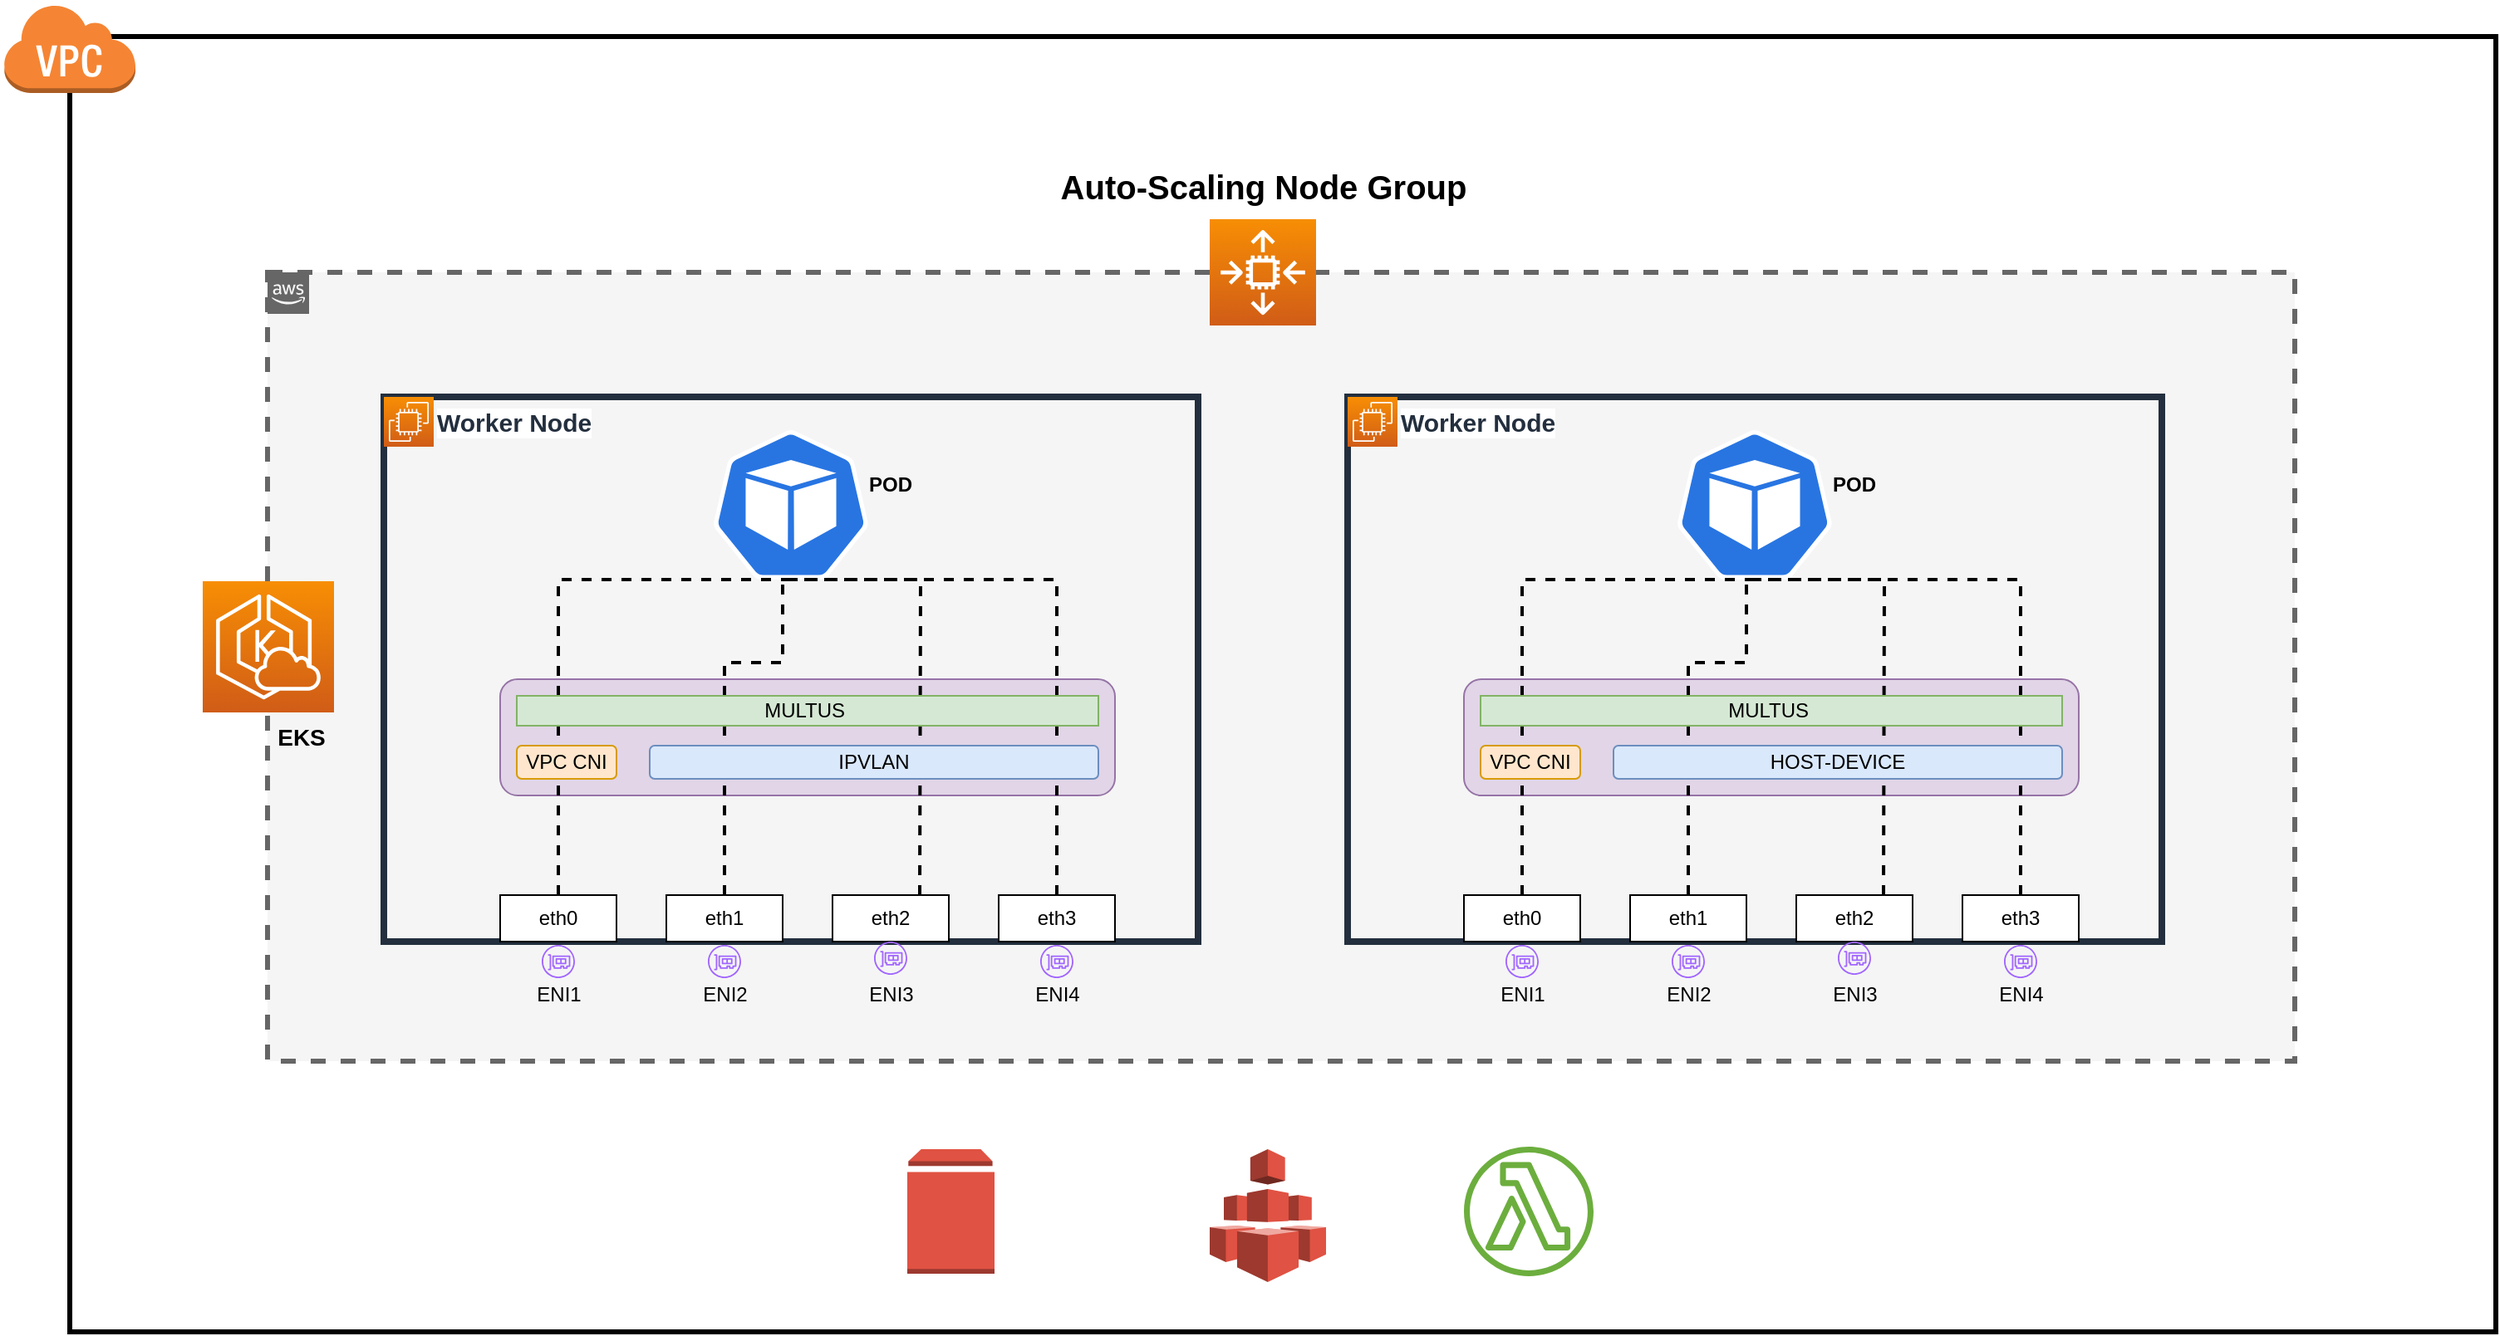 <mxfile version="15.5.9" type="github">
  <diagram id="Ht1M8jgEwFfnCIfOTk4-" name="Page-1">
    <mxGraphModel dx="1455" dy="986" grid="1" gridSize="10" guides="1" tooltips="1" connect="1" arrows="1" fold="1" page="1" pageScale="1" pageWidth="1169" pageHeight="827" math="0" shadow="0">
      <root>
        <mxCell id="0" />
        <mxCell id="1" parent="0" />
        <mxCell id="gU0P7Zyu-yOwMkjjiY7t-89" value="" style="points=[[0,0],[0.25,0],[0.5,0],[0.75,0],[1,0],[1,0.25],[1,0.5],[1,0.75],[1,1],[0.75,1],[0.5,1],[0.25,1],[0,1],[0,0.75],[0,0.5],[0,0.25]];outlineConnect=0;html=1;whiteSpace=wrap;fontSize=12;fontStyle=0;shape=mxgraph.aws4.group;grIcon=mxgraph.aws4.group_aws_cloud_alt;verticalAlign=top;align=left;spacingLeft=30;dashed=0;labelBackgroundColor=#ffffff;strokeWidth=3;" vertex="1" parent="1">
          <mxGeometry x="180" y="330" width="1460" height="780" as="geometry" />
        </mxCell>
        <mxCell id="UEzPUAAOIrF-is8g5C7q-75" value="" style="points=[[0,0],[0.25,0],[0.5,0],[0.75,0],[1,0],[1,0.25],[1,0.5],[1,0.75],[1,1],[0.75,1],[0.5,1],[0.25,1],[0,1],[0,0.75],[0,0.5],[0,0.25]];outlineConnect=0;html=1;whiteSpace=wrap;fontSize=12;fontStyle=0;shape=mxgraph.aws4.group;grIcon=mxgraph.aws4.group_aws_cloud_alt;strokeColor=#666666;fillColor=#f5f5f5;verticalAlign=top;align=left;spacingLeft=30;dashed=1;labelBackgroundColor=#ffffff;strokeWidth=3;fontColor=#333333;" parent="1" vertex="1">
          <mxGeometry x="299" y="472" width="1220" height="475" as="geometry" />
        </mxCell>
        <mxCell id="UEzPUAAOIrF-is8g5C7q-74" value="&lt;font style=&quot;font-size: 15px&quot;&gt;&lt;b&gt;Worker Node&lt;/b&gt;&lt;/font&gt;" style="points=[[0,0],[0.25,0],[0.5,0],[0.75,0],[1,0],[1,0.25],[1,0.5],[1,0.75],[1,1],[0.75,1],[0.5,1],[0.25,1],[0,1],[0,0.75],[0,0.5],[0,0.25]];outlineConnect=0;gradientColor=none;html=1;whiteSpace=wrap;fontSize=12;fontStyle=0;shape=mxgraph.aws4.group;grIcon=mxgraph.aws4.group_aws_cloud_alt;strokeColor=#232F3E;fillColor=none;verticalAlign=top;align=left;spacingLeft=30;fontColor=#232F3E;labelBackgroundColor=#ffffff;strokeWidth=4;" parent="1" vertex="1">
          <mxGeometry x="369" y="547" width="490" height="328" as="geometry" />
        </mxCell>
        <mxCell id="gU0P7Zyu-yOwMkjjiY7t-1" value="" style="sketch=0;points=[[0,0,0],[0.25,0,0],[0.5,0,0],[0.75,0,0],[1,0,0],[0,1,0],[0.25,1,0],[0.5,1,0],[0.75,1,0],[1,1,0],[0,0.25,0],[0,0.5,0],[0,0.75,0],[1,0.25,0],[1,0.5,0],[1,0.75,0]];outlineConnect=0;fontColor=#232F3E;gradientColor=#F78E04;gradientDirection=north;fillColor=#D05C17;strokeColor=#ffffff;dashed=0;verticalLabelPosition=bottom;verticalAlign=top;align=center;html=1;fontSize=12;fontStyle=0;aspect=fixed;shape=mxgraph.aws4.resourceIcon;resIcon=mxgraph.aws4.eks_cloud;" vertex="1" parent="1">
          <mxGeometry x="260" y="658" width="79" height="79" as="geometry" />
        </mxCell>
        <mxCell id="gU0P7Zyu-yOwMkjjiY7t-9" value="" style="sketch=0;outlineConnect=0;fontColor=#232F3E;gradientColor=none;fillColor=#A166FF;strokeColor=none;dashed=0;verticalLabelPosition=bottom;verticalAlign=top;align=center;html=1;fontSize=12;fontStyle=0;aspect=fixed;pointerEvents=1;shape=mxgraph.aws4.elastic_network_interface;" vertex="1" parent="1">
          <mxGeometry x="564" y="877" width="20" height="20" as="geometry" />
        </mxCell>
        <mxCell id="gU0P7Zyu-yOwMkjjiY7t-11" value="" style="sketch=0;outlineConnect=0;fontColor=#232F3E;gradientColor=none;fillColor=#A166FF;strokeColor=none;dashed=0;verticalLabelPosition=bottom;verticalAlign=top;align=center;html=1;fontSize=12;fontStyle=0;aspect=fixed;pointerEvents=1;shape=mxgraph.aws4.elastic_network_interface;" vertex="1" parent="1">
          <mxGeometry x="464" y="877" width="20" height="20" as="geometry" />
        </mxCell>
        <mxCell id="gU0P7Zyu-yOwMkjjiY7t-17" value="" style="rounded=1;whiteSpace=wrap;html=1;fillColor=#e1d5e7;strokeColor=#9673a6;" vertex="1" parent="1">
          <mxGeometry x="439" y="717" width="370" height="70" as="geometry" />
        </mxCell>
        <mxCell id="gU0P7Zyu-yOwMkjjiY7t-18" value="" style="sketch=0;points=[[0,0,0],[0.25,0,0],[0.5,0,0],[0.75,0,0],[1,0,0],[0,1,0],[0.25,1,0],[0.5,1,0],[0.75,1,0],[1,1,0],[0,0.25,0],[0,0.5,0],[0,0.75,0],[1,0.25,0],[1,0.5,0],[1,0.75,0]];outlineConnect=0;fontColor=#232F3E;gradientColor=#F78E04;gradientDirection=north;fillColor=#D05C17;strokeColor=#ffffff;dashed=0;verticalLabelPosition=bottom;verticalAlign=top;align=center;html=1;fontSize=12;fontStyle=0;aspect=fixed;shape=mxgraph.aws4.resourceIcon;resIcon=mxgraph.aws4.ec2;" vertex="1" parent="1">
          <mxGeometry x="369" y="547" width="30" height="30" as="geometry" />
        </mxCell>
        <mxCell id="gU0P7Zyu-yOwMkjjiY7t-19" value="eth0" style="rounded=0;whiteSpace=wrap;html=1;" vertex="1" parent="1">
          <mxGeometry x="439" y="847" width="70" height="28" as="geometry" />
        </mxCell>
        <mxCell id="gU0P7Zyu-yOwMkjjiY7t-20" value="eth1" style="rounded=0;whiteSpace=wrap;html=1;" vertex="1" parent="1">
          <mxGeometry x="539" y="847" width="70" height="28" as="geometry" />
        </mxCell>
        <mxCell id="gU0P7Zyu-yOwMkjjiY7t-21" value="eth2" style="rounded=0;whiteSpace=wrap;html=1;" vertex="1" parent="1">
          <mxGeometry x="639" y="847" width="70" height="28" as="geometry" />
        </mxCell>
        <mxCell id="gU0P7Zyu-yOwMkjjiY7t-22" value="eth3" style="rounded=0;whiteSpace=wrap;html=1;" vertex="1" parent="1">
          <mxGeometry x="739" y="847" width="70" height="28" as="geometry" />
        </mxCell>
        <mxCell id="gU0P7Zyu-yOwMkjjiY7t-25" value="" style="sketch=0;outlineConnect=0;fontColor=#232F3E;gradientColor=none;fillColor=#A166FF;strokeColor=none;dashed=0;verticalLabelPosition=bottom;verticalAlign=top;align=center;html=1;fontSize=12;fontStyle=0;aspect=fixed;pointerEvents=1;shape=mxgraph.aws4.elastic_network_interface;" vertex="1" parent="1">
          <mxGeometry x="664" y="875" width="20" height="20" as="geometry" />
        </mxCell>
        <mxCell id="gU0P7Zyu-yOwMkjjiY7t-26" value="" style="sketch=0;outlineConnect=0;fontColor=#232F3E;gradientColor=none;fillColor=#A166FF;strokeColor=none;dashed=0;verticalLabelPosition=bottom;verticalAlign=top;align=center;html=1;fontSize=12;fontStyle=0;aspect=fixed;pointerEvents=1;shape=mxgraph.aws4.elastic_network_interface;" vertex="1" parent="1">
          <mxGeometry x="764" y="877" width="20" height="20" as="geometry" />
        </mxCell>
        <mxCell id="gU0P7Zyu-yOwMkjjiY7t-27" value="" style="sketch=0;html=1;dashed=0;whitespace=wrap;fillColor=#2875E2;strokeColor=#ffffff;points=[[0.005,0.63,0],[0.1,0.2,0],[0.9,0.2,0],[0.5,0,0],[0.995,0.63,0],[0.72,0.99,0],[0.5,1,0],[0.28,0.99,0]];shape=mxgraph.kubernetes.icon;prIcon=pod" vertex="1" parent="1">
          <mxGeometry x="564" y="567" width="100" height="90" as="geometry" />
        </mxCell>
        <mxCell id="gU0P7Zyu-yOwMkjjiY7t-35" value="" style="endArrow=none;dashed=1;html=1;rounded=0;entryX=0.5;entryY=0;entryDx=0;entryDy=0;strokeWidth=2;" edge="1" parent="1" target="gU0P7Zyu-yOwMkjjiY7t-19">
          <mxGeometry width="50" height="50" relative="1" as="geometry">
            <mxPoint x="614" y="657" as="sourcePoint" />
            <mxPoint x="479" y="847" as="targetPoint" />
            <Array as="points">
              <mxPoint x="474" y="657" />
            </Array>
          </mxGeometry>
        </mxCell>
        <mxCell id="gU0P7Zyu-yOwMkjjiY7t-23" value="VPC CNI" style="rounded=1;whiteSpace=wrap;html=1;fillColor=#ffe6cc;strokeColor=#d79b00;" vertex="1" parent="1">
          <mxGeometry x="449" y="757" width="60" height="20" as="geometry" />
        </mxCell>
        <mxCell id="gU0P7Zyu-yOwMkjjiY7t-38" value="" style="endArrow=none;dashed=1;html=1;rounded=0;exitX=0.5;exitY=0;exitDx=0;exitDy=0;strokeWidth=2;" edge="1" parent="1" source="gU0P7Zyu-yOwMkjjiY7t-20">
          <mxGeometry width="50" height="50" relative="1" as="geometry">
            <mxPoint x="719" y="737" as="sourcePoint" />
            <mxPoint x="609" y="657" as="targetPoint" />
            <Array as="points">
              <mxPoint x="574" y="707" />
              <mxPoint x="609" y="707" />
            </Array>
          </mxGeometry>
        </mxCell>
        <mxCell id="gU0P7Zyu-yOwMkjjiY7t-39" value="" style="endArrow=none;dashed=1;html=1;rounded=0;entryX=0.5;entryY=1;entryDx=0;entryDy=0;entryPerimeter=0;exitX=0.75;exitY=0;exitDx=0;exitDy=0;strokeWidth=2;" edge="1" parent="1" source="gU0P7Zyu-yOwMkjjiY7t-21" target="gU0P7Zyu-yOwMkjjiY7t-27">
          <mxGeometry width="50" height="50" relative="1" as="geometry">
            <mxPoint x="719" y="737" as="sourcePoint" />
            <mxPoint x="769" y="687" as="targetPoint" />
            <Array as="points">
              <mxPoint x="692" y="657" />
            </Array>
          </mxGeometry>
        </mxCell>
        <mxCell id="gU0P7Zyu-yOwMkjjiY7t-40" value="&lt;font style=&quot;font-size: 14px&quot;&gt;&lt;b&gt;EKS&lt;/b&gt;&lt;/font&gt;" style="text;html=1;align=center;verticalAlign=middle;resizable=0;points=[];autosize=1;strokeColor=none;fillColor=none;" vertex="1" parent="1">
          <mxGeometry x="299" y="742" width="40" height="20" as="geometry" />
        </mxCell>
        <mxCell id="gU0P7Zyu-yOwMkjjiY7t-41" value="" style="endArrow=none;dashed=1;html=1;rounded=0;exitX=0.5;exitY=0;exitDx=0;exitDy=0;strokeColor=default;strokeWidth=2;" edge="1" parent="1" source="gU0P7Zyu-yOwMkjjiY7t-22">
          <mxGeometry width="50" height="50" relative="1" as="geometry">
            <mxPoint x="719" y="737" as="sourcePoint" />
            <mxPoint x="609" y="657" as="targetPoint" />
            <Array as="points">
              <mxPoint x="774" y="657" />
            </Array>
          </mxGeometry>
        </mxCell>
        <mxCell id="gU0P7Zyu-yOwMkjjiY7t-24" value="IPVLAN" style="rounded=1;whiteSpace=wrap;html=1;fillColor=#dae8fc;strokeColor=#6c8ebf;" vertex="1" parent="1">
          <mxGeometry x="529" y="757" width="270" height="20" as="geometry" />
        </mxCell>
        <mxCell id="gU0P7Zyu-yOwMkjjiY7t-33" value="MULTUS&amp;nbsp;" style="rounded=0;whiteSpace=wrap;html=1;fillColor=#d5e8d4;strokeColor=#82b366;" vertex="1" parent="1">
          <mxGeometry x="449" y="727" width="350" height="18" as="geometry" />
        </mxCell>
        <mxCell id="gU0P7Zyu-yOwMkjjiY7t-42" value="ENI1" style="text;html=1;align=center;verticalAlign=middle;resizable=0;points=[];autosize=1;strokeColor=none;fillColor=none;" vertex="1" parent="1">
          <mxGeometry x="454" y="897" width="40" height="20" as="geometry" />
        </mxCell>
        <mxCell id="gU0P7Zyu-yOwMkjjiY7t-43" value="ENI2" style="text;html=1;align=center;verticalAlign=middle;resizable=0;points=[];autosize=1;strokeColor=none;fillColor=none;" vertex="1" parent="1">
          <mxGeometry x="554" y="897" width="40" height="20" as="geometry" />
        </mxCell>
        <mxCell id="gU0P7Zyu-yOwMkjjiY7t-44" value="ENI3" style="text;html=1;align=center;verticalAlign=middle;resizable=0;points=[];autosize=1;strokeColor=none;fillColor=none;" vertex="1" parent="1">
          <mxGeometry x="654" y="897" width="40" height="20" as="geometry" />
        </mxCell>
        <mxCell id="gU0P7Zyu-yOwMkjjiY7t-45" value="ENI4" style="text;html=1;align=center;verticalAlign=middle;resizable=0;points=[];autosize=1;strokeColor=none;fillColor=none;" vertex="1" parent="1">
          <mxGeometry x="754" y="897" width="40" height="20" as="geometry" />
        </mxCell>
        <mxCell id="gU0P7Zyu-yOwMkjjiY7t-49" value="&lt;b&gt;POD&lt;/b&gt;" style="text;html=1;strokeColor=none;fillColor=none;align=center;verticalAlign=middle;whiteSpace=wrap;rounded=0;" vertex="1" parent="1">
          <mxGeometry x="644" y="585" width="60" height="30" as="geometry" />
        </mxCell>
        <mxCell id="gU0P7Zyu-yOwMkjjiY7t-56" value="&lt;font style=&quot;font-size: 15px&quot;&gt;&lt;b&gt;Worker Node&lt;/b&gt;&lt;/font&gt;" style="points=[[0,0],[0.25,0],[0.5,0],[0.75,0],[1,0],[1,0.25],[1,0.5],[1,0.75],[1,1],[0.75,1],[0.5,1],[0.25,1],[0,1],[0,0.75],[0,0.5],[0,0.25]];outlineConnect=0;gradientColor=none;html=1;whiteSpace=wrap;fontSize=12;fontStyle=0;shape=mxgraph.aws4.group;grIcon=mxgraph.aws4.group_aws_cloud_alt;strokeColor=#232F3E;fillColor=none;verticalAlign=top;align=left;spacingLeft=30;fontColor=#232F3E;labelBackgroundColor=#ffffff;strokeWidth=4;" vertex="1" parent="1">
          <mxGeometry x="949" y="547" width="490" height="328" as="geometry" />
        </mxCell>
        <mxCell id="gU0P7Zyu-yOwMkjjiY7t-58" value="" style="sketch=0;outlineConnect=0;fontColor=#232F3E;gradientColor=none;fillColor=#A166FF;strokeColor=none;dashed=0;verticalLabelPosition=bottom;verticalAlign=top;align=center;html=1;fontSize=12;fontStyle=0;aspect=fixed;pointerEvents=1;shape=mxgraph.aws4.elastic_network_interface;" vertex="1" parent="1">
          <mxGeometry x="1144" y="877" width="20" height="20" as="geometry" />
        </mxCell>
        <mxCell id="gU0P7Zyu-yOwMkjjiY7t-59" value="" style="sketch=0;outlineConnect=0;fontColor=#232F3E;gradientColor=none;fillColor=#A166FF;strokeColor=none;dashed=0;verticalLabelPosition=bottom;verticalAlign=top;align=center;html=1;fontSize=12;fontStyle=0;aspect=fixed;pointerEvents=1;shape=mxgraph.aws4.elastic_network_interface;" vertex="1" parent="1">
          <mxGeometry x="1044" y="877" width="20" height="20" as="geometry" />
        </mxCell>
        <mxCell id="gU0P7Zyu-yOwMkjjiY7t-60" value="" style="rounded=1;whiteSpace=wrap;html=1;fillColor=#e1d5e7;strokeColor=#9673a6;" vertex="1" parent="1">
          <mxGeometry x="1019" y="717" width="370" height="70" as="geometry" />
        </mxCell>
        <mxCell id="gU0P7Zyu-yOwMkjjiY7t-61" value="" style="sketch=0;points=[[0,0,0],[0.25,0,0],[0.5,0,0],[0.75,0,0],[1,0,0],[0,1,0],[0.25,1,0],[0.5,1,0],[0.75,1,0],[1,1,0],[0,0.25,0],[0,0.5,0],[0,0.75,0],[1,0.25,0],[1,0.5,0],[1,0.75,0]];outlineConnect=0;fontColor=#232F3E;gradientColor=#F78E04;gradientDirection=north;fillColor=#D05C17;strokeColor=#ffffff;dashed=0;verticalLabelPosition=bottom;verticalAlign=top;align=center;html=1;fontSize=12;fontStyle=0;aspect=fixed;shape=mxgraph.aws4.resourceIcon;resIcon=mxgraph.aws4.ec2;" vertex="1" parent="1">
          <mxGeometry x="949" y="547" width="30" height="30" as="geometry" />
        </mxCell>
        <mxCell id="gU0P7Zyu-yOwMkjjiY7t-62" value="eth0" style="rounded=0;whiteSpace=wrap;html=1;" vertex="1" parent="1">
          <mxGeometry x="1019" y="847" width="70" height="28" as="geometry" />
        </mxCell>
        <mxCell id="gU0P7Zyu-yOwMkjjiY7t-63" value="eth1" style="rounded=0;whiteSpace=wrap;html=1;" vertex="1" parent="1">
          <mxGeometry x="1119" y="847" width="70" height="28" as="geometry" />
        </mxCell>
        <mxCell id="gU0P7Zyu-yOwMkjjiY7t-64" value="eth2" style="rounded=0;whiteSpace=wrap;html=1;" vertex="1" parent="1">
          <mxGeometry x="1219" y="847" width="70" height="28" as="geometry" />
        </mxCell>
        <mxCell id="gU0P7Zyu-yOwMkjjiY7t-65" value="eth3" style="rounded=0;whiteSpace=wrap;html=1;" vertex="1" parent="1">
          <mxGeometry x="1319" y="847" width="70" height="28" as="geometry" />
        </mxCell>
        <mxCell id="gU0P7Zyu-yOwMkjjiY7t-66" value="" style="sketch=0;outlineConnect=0;fontColor=#232F3E;gradientColor=none;fillColor=#A166FF;strokeColor=none;dashed=0;verticalLabelPosition=bottom;verticalAlign=top;align=center;html=1;fontSize=12;fontStyle=0;aspect=fixed;pointerEvents=1;shape=mxgraph.aws4.elastic_network_interface;" vertex="1" parent="1">
          <mxGeometry x="1244" y="875" width="20" height="20" as="geometry" />
        </mxCell>
        <mxCell id="gU0P7Zyu-yOwMkjjiY7t-67" value="" style="sketch=0;outlineConnect=0;fontColor=#232F3E;gradientColor=none;fillColor=#A166FF;strokeColor=none;dashed=0;verticalLabelPosition=bottom;verticalAlign=top;align=center;html=1;fontSize=12;fontStyle=0;aspect=fixed;pointerEvents=1;shape=mxgraph.aws4.elastic_network_interface;" vertex="1" parent="1">
          <mxGeometry x="1344" y="877" width="20" height="20" as="geometry" />
        </mxCell>
        <mxCell id="gU0P7Zyu-yOwMkjjiY7t-68" value="" style="sketch=0;html=1;dashed=0;whitespace=wrap;fillColor=#2875E2;strokeColor=#ffffff;points=[[0.005,0.63,0],[0.1,0.2,0],[0.9,0.2,0],[0.5,0,0],[0.995,0.63,0],[0.72,0.99,0],[0.5,1,0],[0.28,0.99,0]];shape=mxgraph.kubernetes.icon;prIcon=pod" vertex="1" parent="1">
          <mxGeometry x="1144" y="567" width="100" height="90" as="geometry" />
        </mxCell>
        <mxCell id="gU0P7Zyu-yOwMkjjiY7t-69" value="" style="endArrow=none;dashed=1;html=1;rounded=0;entryX=0.5;entryY=0;entryDx=0;entryDy=0;strokeWidth=2;" edge="1" parent="1" target="gU0P7Zyu-yOwMkjjiY7t-62">
          <mxGeometry width="50" height="50" relative="1" as="geometry">
            <mxPoint x="1194" y="657" as="sourcePoint" />
            <mxPoint x="1059" y="847" as="targetPoint" />
            <Array as="points">
              <mxPoint x="1054" y="657" />
            </Array>
          </mxGeometry>
        </mxCell>
        <mxCell id="gU0P7Zyu-yOwMkjjiY7t-70" value="VPC CNI" style="rounded=1;whiteSpace=wrap;html=1;fillColor=#ffe6cc;strokeColor=#d79b00;" vertex="1" parent="1">
          <mxGeometry x="1029" y="757" width="60" height="20" as="geometry" />
        </mxCell>
        <mxCell id="gU0P7Zyu-yOwMkjjiY7t-71" value="" style="endArrow=none;dashed=1;html=1;rounded=0;exitX=0.5;exitY=0;exitDx=0;exitDy=0;strokeWidth=2;" edge="1" parent="1" source="gU0P7Zyu-yOwMkjjiY7t-63">
          <mxGeometry width="50" height="50" relative="1" as="geometry">
            <mxPoint x="1299" y="737" as="sourcePoint" />
            <mxPoint x="1189" y="657" as="targetPoint" />
            <Array as="points">
              <mxPoint x="1154" y="707" />
              <mxPoint x="1189" y="707" />
            </Array>
          </mxGeometry>
        </mxCell>
        <mxCell id="gU0P7Zyu-yOwMkjjiY7t-72" value="" style="endArrow=none;dashed=1;html=1;rounded=0;entryX=0.5;entryY=1;entryDx=0;entryDy=0;entryPerimeter=0;exitX=0.75;exitY=0;exitDx=0;exitDy=0;strokeWidth=2;" edge="1" parent="1" source="gU0P7Zyu-yOwMkjjiY7t-64" target="gU0P7Zyu-yOwMkjjiY7t-68">
          <mxGeometry width="50" height="50" relative="1" as="geometry">
            <mxPoint x="1299" y="737" as="sourcePoint" />
            <mxPoint x="1349" y="687" as="targetPoint" />
            <Array as="points">
              <mxPoint x="1272" y="657" />
            </Array>
          </mxGeometry>
        </mxCell>
        <mxCell id="gU0P7Zyu-yOwMkjjiY7t-73" value="" style="endArrow=none;dashed=1;html=1;rounded=0;exitX=0.5;exitY=0;exitDx=0;exitDy=0;strokeColor=default;strokeWidth=2;" edge="1" parent="1" source="gU0P7Zyu-yOwMkjjiY7t-65">
          <mxGeometry width="50" height="50" relative="1" as="geometry">
            <mxPoint x="1299" y="737" as="sourcePoint" />
            <mxPoint x="1189" y="657" as="targetPoint" />
            <Array as="points">
              <mxPoint x="1354" y="657" />
            </Array>
          </mxGeometry>
        </mxCell>
        <mxCell id="gU0P7Zyu-yOwMkjjiY7t-74" value="HOST-DEVICE" style="rounded=1;whiteSpace=wrap;html=1;fillColor=#dae8fc;strokeColor=#6c8ebf;" vertex="1" parent="1">
          <mxGeometry x="1109" y="757" width="270" height="20" as="geometry" />
        </mxCell>
        <mxCell id="gU0P7Zyu-yOwMkjjiY7t-75" value="MULTUS&amp;nbsp;" style="rounded=0;whiteSpace=wrap;html=1;fillColor=#d5e8d4;strokeColor=#82b366;" vertex="1" parent="1">
          <mxGeometry x="1029" y="727" width="350" height="18" as="geometry" />
        </mxCell>
        <mxCell id="gU0P7Zyu-yOwMkjjiY7t-76" value="ENI1" style="text;html=1;align=center;verticalAlign=middle;resizable=0;points=[];autosize=1;strokeColor=none;fillColor=none;" vertex="1" parent="1">
          <mxGeometry x="1034" y="897" width="40" height="20" as="geometry" />
        </mxCell>
        <mxCell id="gU0P7Zyu-yOwMkjjiY7t-77" value="ENI2" style="text;html=1;align=center;verticalAlign=middle;resizable=0;points=[];autosize=1;strokeColor=none;fillColor=none;" vertex="1" parent="1">
          <mxGeometry x="1134" y="897" width="40" height="20" as="geometry" />
        </mxCell>
        <mxCell id="gU0P7Zyu-yOwMkjjiY7t-78" value="ENI3" style="text;html=1;align=center;verticalAlign=middle;resizable=0;points=[];autosize=1;strokeColor=none;fillColor=none;" vertex="1" parent="1">
          <mxGeometry x="1234" y="897" width="40" height="20" as="geometry" />
        </mxCell>
        <mxCell id="gU0P7Zyu-yOwMkjjiY7t-79" value="ENI4" style="text;html=1;align=center;verticalAlign=middle;resizable=0;points=[];autosize=1;strokeColor=none;fillColor=none;" vertex="1" parent="1">
          <mxGeometry x="1334" y="897" width="40" height="20" as="geometry" />
        </mxCell>
        <mxCell id="gU0P7Zyu-yOwMkjjiY7t-82" value="&lt;b&gt;POD&lt;/b&gt;" style="text;html=1;strokeColor=none;fillColor=none;align=center;verticalAlign=middle;whiteSpace=wrap;rounded=0;" vertex="1" parent="1">
          <mxGeometry x="1224" y="585" width="60" height="30" as="geometry" />
        </mxCell>
        <mxCell id="gU0P7Zyu-yOwMkjjiY7t-87" value="" style="sketch=0;points=[[0,0,0],[0.25,0,0],[0.5,0,0],[0.75,0,0],[1,0,0],[0,1,0],[0.25,1,0],[0.5,1,0],[0.75,1,0],[1,1,0],[0,0.25,0],[0,0.5,0],[0,0.75,0],[1,0.25,0],[1,0.5,0],[1,0.75,0]];outlineConnect=0;fontColor=#232F3E;gradientColor=#F78E04;gradientDirection=north;fillColor=#D05C17;strokeColor=#ffffff;dashed=0;verticalLabelPosition=bottom;verticalAlign=top;align=center;html=1;fontSize=12;fontStyle=0;aspect=fixed;shape=mxgraph.aws4.resourceIcon;resIcon=mxgraph.aws4.auto_scaling2;" vertex="1" parent="1">
          <mxGeometry x="866" y="440" width="64" height="64" as="geometry" />
        </mxCell>
        <mxCell id="gU0P7Zyu-yOwMkjjiY7t-88" value="&lt;font size=&quot;1&quot;&gt;&lt;b style=&quot;font-size: 20px&quot;&gt;Auto-Scaling Node Group&lt;/b&gt;&lt;/font&gt;" style="text;html=1;align=center;verticalAlign=middle;resizable=0;points=[];autosize=1;strokeColor=none;fillColor=none;fontSize=14;strokeWidth=1;" vertex="1" parent="1">
          <mxGeometry x="768" y="405" width="260" height="30" as="geometry" />
        </mxCell>
        <mxCell id="gU0P7Zyu-yOwMkjjiY7t-90" value="" style="outlineConnect=0;dashed=0;verticalLabelPosition=bottom;verticalAlign=top;align=center;html=1;shape=mxgraph.aws3.virtual_private_cloud;fillColor=#F58534;gradientColor=none;fontSize=17;strokeWidth=3;" vertex="1" parent="1">
          <mxGeometry x="140" y="310" width="79.5" height="54" as="geometry" />
        </mxCell>
        <mxCell id="gU0P7Zyu-yOwMkjjiY7t-92" value="" style="outlineConnect=0;dashed=0;verticalLabelPosition=bottom;verticalAlign=top;align=center;html=1;shape=mxgraph.aws3.volume;fillColor=#E05243;gradientColor=none;fontSize=17;strokeWidth=3;" vertex="1" parent="1">
          <mxGeometry x="684" y="1000" width="52.5" height="75" as="geometry" />
        </mxCell>
        <mxCell id="gU0P7Zyu-yOwMkjjiY7t-93" value="" style="outlineConnect=0;dashed=0;verticalLabelPosition=bottom;verticalAlign=top;align=center;html=1;shape=mxgraph.aws3.efs;fillColor=#E05243;gradientColor=none;fontSize=17;strokeWidth=3;" vertex="1" parent="1">
          <mxGeometry x="866" y="1000" width="70" height="80" as="geometry" />
        </mxCell>
        <mxCell id="gU0P7Zyu-yOwMkjjiY7t-94" value="" style="sketch=0;outlineConnect=0;fontColor=#232F3E;gradientColor=none;fillColor=#6CAE3E;strokeColor=none;dashed=0;verticalLabelPosition=bottom;verticalAlign=top;align=center;html=1;fontSize=12;fontStyle=0;aspect=fixed;pointerEvents=1;shape=mxgraph.aws4.lambda_function;" vertex="1" parent="1">
          <mxGeometry x="1019" y="998.5" width="78" height="78" as="geometry" />
        </mxCell>
      </root>
    </mxGraphModel>
  </diagram>
</mxfile>
